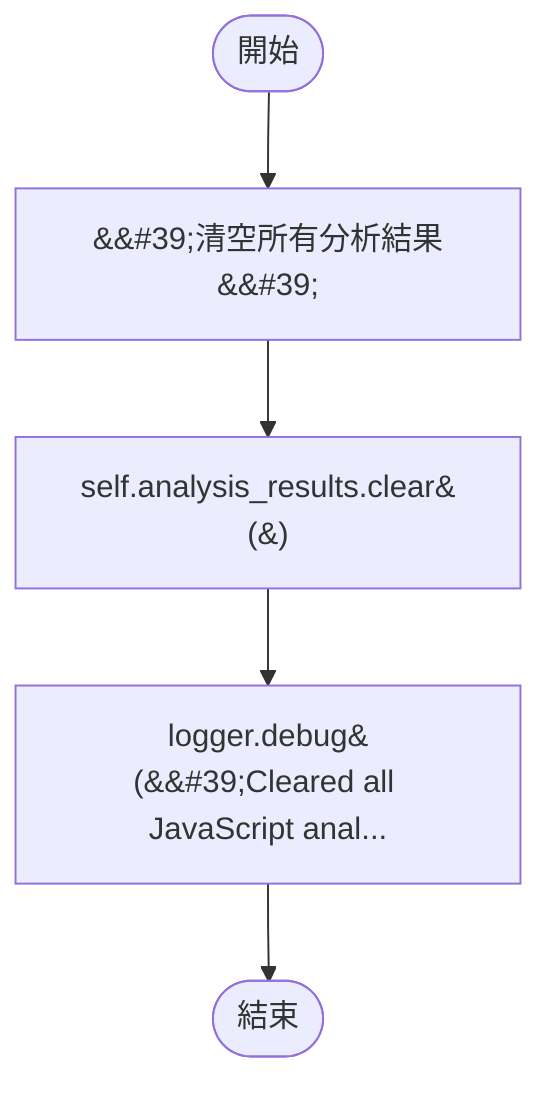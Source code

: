 flowchart TB
    n1([開始])
    n2([結束])
    n3[&amp;&#35;39;清空所有分析結果&amp;&#35;39;]
    n4[self.analysis_results.clear&#40;&#41;]
    n5[logger.debug&#40;&amp;&#35;39;Cleared all JavaScript anal...]
    n1 --> n3
    n3 --> n4
    n4 --> n5
    n5 --> n2